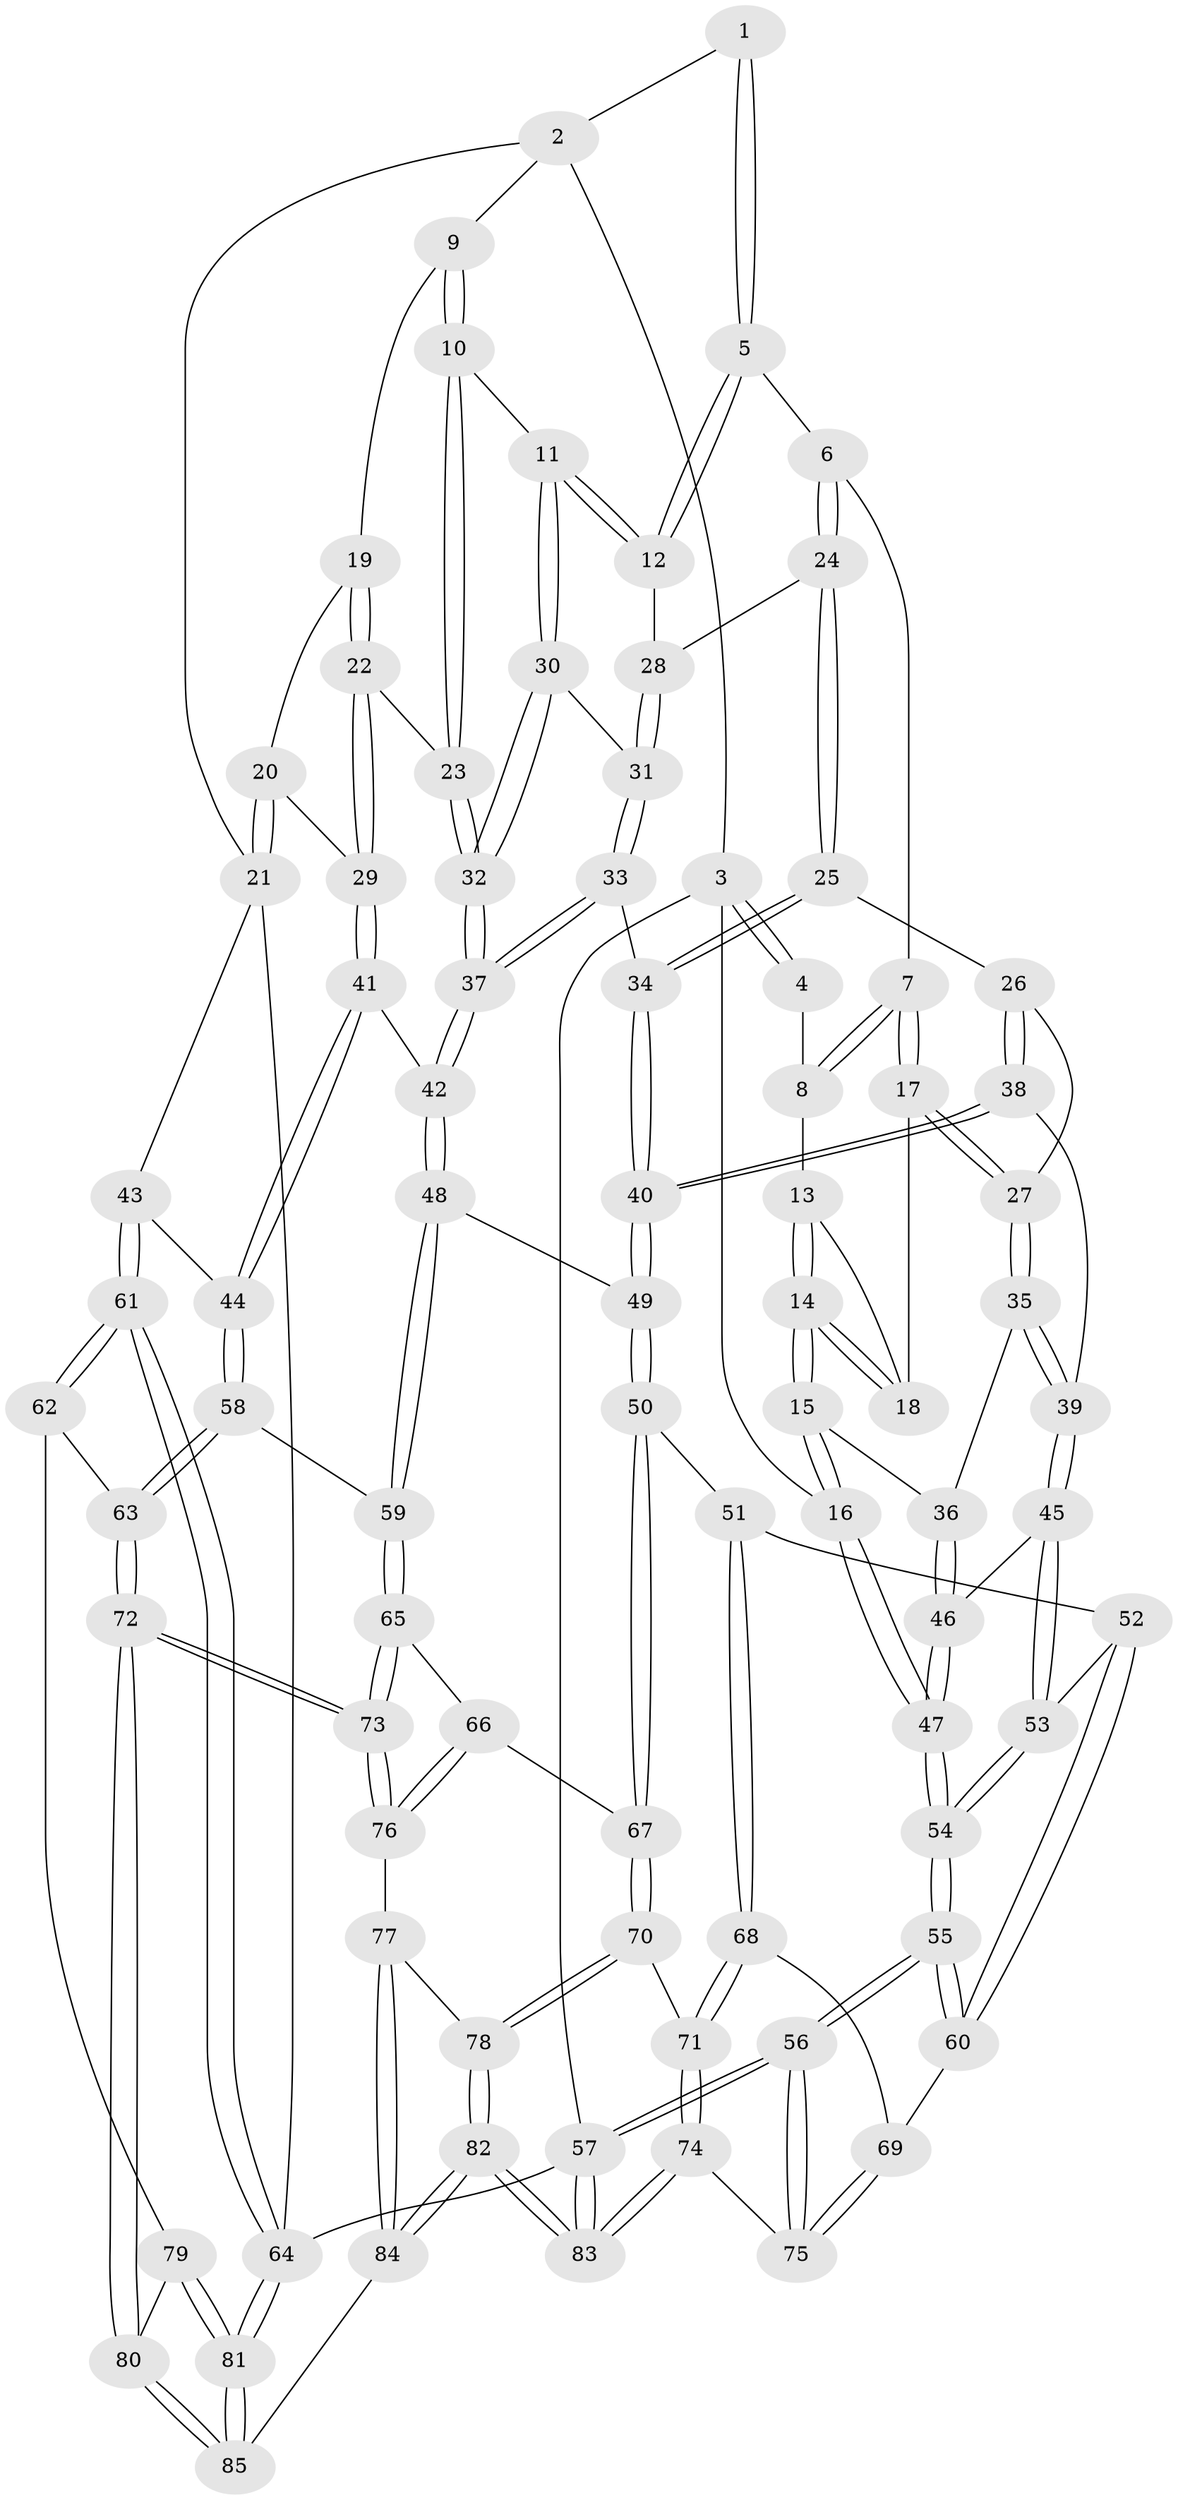 // Generated by graph-tools (version 1.1) at 2025/11/02/27/25 16:11:51]
// undirected, 85 vertices, 209 edges
graph export_dot {
graph [start="1"]
  node [color=gray90,style=filled];
  1 [pos="+0.5953419160282363+0"];
  2 [pos="+0.6892216477076597+0"];
  3 [pos="+0+0"];
  4 [pos="+0.16329783361400133+0"];
  5 [pos="+0.5898730150811016+0"];
  6 [pos="+0.38115157111854514+0.19626692793886527"];
  7 [pos="+0.33576409242463+0.1817505409475524"];
  8 [pos="+0.2437043951787313+0.08883427785042129"];
  9 [pos="+0.8445242787087509+0.09101119543981076"];
  10 [pos="+0.6851120748793225+0.2636197024155078"];
  11 [pos="+0.6527300447876813+0.2535726948064783"];
  12 [pos="+0.5875847572243663+0.15811216481169751"];
  13 [pos="+0.2217188172922086+0.14708913626411887"];
  14 [pos="+0.07536225002508906+0.269554393610045"];
  15 [pos="+0+0.2991156312765213"];
  16 [pos="+0+0.2722396179530949"];
  17 [pos="+0.2604978172334951+0.29779787971651617"];
  18 [pos="+0.22211684615949645+0.25984312286821537"];
  19 [pos="+0.8488923403116276+0.09523392137572007"];
  20 [pos="+0.9586428472023715+0.1613933376002985"];
  21 [pos="+1+0.25946366970757495"];
  22 [pos="+0.7801970773357055+0.33478615379889953"];
  23 [pos="+0.6910332477279731+0.2692189339375"];
  24 [pos="+0.42765612896087346+0.2626031071976369"];
  25 [pos="+0.42028476604917275+0.27630674256256976"];
  26 [pos="+0.30000441838930964+0.33175188394774546"];
  27 [pos="+0.26575138114020724+0.3170259417732978"];
  28 [pos="+0.4677114479369732+0.2581891527267462"];
  29 [pos="+0.7842284717287359+0.34058147910021763"];
  30 [pos="+0.5982208664403103+0.3261918129330094"];
  31 [pos="+0.5357035593307845+0.3317888434123578"];
  32 [pos="+0.6364503423387794+0.46770784511630176"];
  33 [pos="+0.4876041529606854+0.4472977491987629"];
  34 [pos="+0.4336243735348459+0.44877455160410834"];
  35 [pos="+0.21068126823069716+0.365368627996715"];
  36 [pos="+0.15652212666581738+0.3866071330651734"];
  37 [pos="+0.6447567590233467+0.518136728776839"];
  38 [pos="+0.35636945545969856+0.4598179182841127"];
  39 [pos="+0.30171534425675356+0.47237751071380635"];
  40 [pos="+0.3945530806618873+0.4724375199792172"];
  41 [pos="+0.8510174569904513+0.5062912143499095"];
  42 [pos="+0.6661571763992582+0.5398700450570972"];
  43 [pos="+1+0.47888392902846416"];
  44 [pos="+0.8935601962096166+0.5199986494530424"];
  45 [pos="+0.19242904559308388+0.5347508069236638"];
  46 [pos="+0.18669851552036698+0.5268182993963997"];
  47 [pos="+0+0.41869109135301696"];
  48 [pos="+0.6214328158016209+0.6128998907914531"];
  49 [pos="+0.3983371014088813+0.6556552823786422"];
  50 [pos="+0.3789545662519387+0.6802773798480092"];
  51 [pos="+0.2329036749040271+0.6647258255460877"];
  52 [pos="+0.19850800166522728+0.632660551061229"];
  53 [pos="+0.18928603557153553+0.6002484733238722"];
  54 [pos="+0+0.5372436606567501"];
  55 [pos="+0+0.7303756092559683"];
  56 [pos="+0+1"];
  57 [pos="+0+1"];
  58 [pos="+0.8557409472613194+0.7189679297300744"];
  59 [pos="+0.632322451165385+0.736852375532247"];
  60 [pos="+0+0.7390021007683317"];
  61 [pos="+1+0.8779572835000781"];
  62 [pos="+0.9651819502029595+0.8582571957536645"];
  63 [pos="+0.8567664985687475+0.7546399726762397"];
  64 [pos="+1+1"];
  65 [pos="+0.6257063670706942+0.7844825505520786"];
  66 [pos="+0.4785850038096445+0.8060732808679694"];
  67 [pos="+0.38695543768357854+0.7088422658090332"];
  68 [pos="+0.19373415392675972+0.7974887295116495"];
  69 [pos="+0.09857991220854598+0.8092654181655327"];
  70 [pos="+0.30168417182993823+0.888944644745112"];
  71 [pos="+0.23866246289409734+0.8797977747087479"];
  72 [pos="+0.7000364168500167+0.9055707364001552"];
  73 [pos="+0.6914156341155767+0.8933717761892324"];
  74 [pos="+0.16058221898989247+0.9573925251377611"];
  75 [pos="+0.09741743930243697+0.927132142953833"];
  76 [pos="+0.46319931795600433+0.8806236448472794"];
  77 [pos="+0.44737306825446527+0.9255432717074208"];
  78 [pos="+0.32155950411230516+0.9096339338324817"];
  79 [pos="+0.9128038430146133+0.9109054248132966"];
  80 [pos="+0.705554255068702+0.9668059276699842"];
  81 [pos="+0.9785615593476346+1"];
  82 [pos="+0.2791948593773461+1"];
  83 [pos="+0.20416469131785808+1"];
  84 [pos="+0.616903741982135+1"];
  85 [pos="+0.6432262676759477+1"];
  1 -- 2;
  1 -- 5;
  1 -- 5;
  2 -- 3;
  2 -- 9;
  2 -- 21;
  3 -- 4;
  3 -- 4;
  3 -- 16;
  3 -- 57;
  4 -- 8;
  5 -- 6;
  5 -- 12;
  5 -- 12;
  6 -- 7;
  6 -- 24;
  6 -- 24;
  7 -- 8;
  7 -- 8;
  7 -- 17;
  7 -- 17;
  8 -- 13;
  9 -- 10;
  9 -- 10;
  9 -- 19;
  10 -- 11;
  10 -- 23;
  10 -- 23;
  11 -- 12;
  11 -- 12;
  11 -- 30;
  11 -- 30;
  12 -- 28;
  13 -- 14;
  13 -- 14;
  13 -- 18;
  14 -- 15;
  14 -- 15;
  14 -- 18;
  14 -- 18;
  15 -- 16;
  15 -- 16;
  15 -- 36;
  16 -- 47;
  16 -- 47;
  17 -- 18;
  17 -- 27;
  17 -- 27;
  19 -- 20;
  19 -- 22;
  19 -- 22;
  20 -- 21;
  20 -- 21;
  20 -- 29;
  21 -- 43;
  21 -- 64;
  22 -- 23;
  22 -- 29;
  22 -- 29;
  23 -- 32;
  23 -- 32;
  24 -- 25;
  24 -- 25;
  24 -- 28;
  25 -- 26;
  25 -- 34;
  25 -- 34;
  26 -- 27;
  26 -- 38;
  26 -- 38;
  27 -- 35;
  27 -- 35;
  28 -- 31;
  28 -- 31;
  29 -- 41;
  29 -- 41;
  30 -- 31;
  30 -- 32;
  30 -- 32;
  31 -- 33;
  31 -- 33;
  32 -- 37;
  32 -- 37;
  33 -- 34;
  33 -- 37;
  33 -- 37;
  34 -- 40;
  34 -- 40;
  35 -- 36;
  35 -- 39;
  35 -- 39;
  36 -- 46;
  36 -- 46;
  37 -- 42;
  37 -- 42;
  38 -- 39;
  38 -- 40;
  38 -- 40;
  39 -- 45;
  39 -- 45;
  40 -- 49;
  40 -- 49;
  41 -- 42;
  41 -- 44;
  41 -- 44;
  42 -- 48;
  42 -- 48;
  43 -- 44;
  43 -- 61;
  43 -- 61;
  44 -- 58;
  44 -- 58;
  45 -- 46;
  45 -- 53;
  45 -- 53;
  46 -- 47;
  46 -- 47;
  47 -- 54;
  47 -- 54;
  48 -- 49;
  48 -- 59;
  48 -- 59;
  49 -- 50;
  49 -- 50;
  50 -- 51;
  50 -- 67;
  50 -- 67;
  51 -- 52;
  51 -- 68;
  51 -- 68;
  52 -- 53;
  52 -- 60;
  52 -- 60;
  53 -- 54;
  53 -- 54;
  54 -- 55;
  54 -- 55;
  55 -- 56;
  55 -- 56;
  55 -- 60;
  55 -- 60;
  56 -- 57;
  56 -- 57;
  56 -- 75;
  56 -- 75;
  57 -- 83;
  57 -- 83;
  57 -- 64;
  58 -- 59;
  58 -- 63;
  58 -- 63;
  59 -- 65;
  59 -- 65;
  60 -- 69;
  61 -- 62;
  61 -- 62;
  61 -- 64;
  61 -- 64;
  62 -- 63;
  62 -- 79;
  63 -- 72;
  63 -- 72;
  64 -- 81;
  64 -- 81;
  65 -- 66;
  65 -- 73;
  65 -- 73;
  66 -- 67;
  66 -- 76;
  66 -- 76;
  67 -- 70;
  67 -- 70;
  68 -- 69;
  68 -- 71;
  68 -- 71;
  69 -- 75;
  69 -- 75;
  70 -- 71;
  70 -- 78;
  70 -- 78;
  71 -- 74;
  71 -- 74;
  72 -- 73;
  72 -- 73;
  72 -- 80;
  72 -- 80;
  73 -- 76;
  73 -- 76;
  74 -- 75;
  74 -- 83;
  74 -- 83;
  76 -- 77;
  77 -- 78;
  77 -- 84;
  77 -- 84;
  78 -- 82;
  78 -- 82;
  79 -- 80;
  79 -- 81;
  79 -- 81;
  80 -- 85;
  80 -- 85;
  81 -- 85;
  81 -- 85;
  82 -- 83;
  82 -- 83;
  82 -- 84;
  82 -- 84;
  84 -- 85;
}

